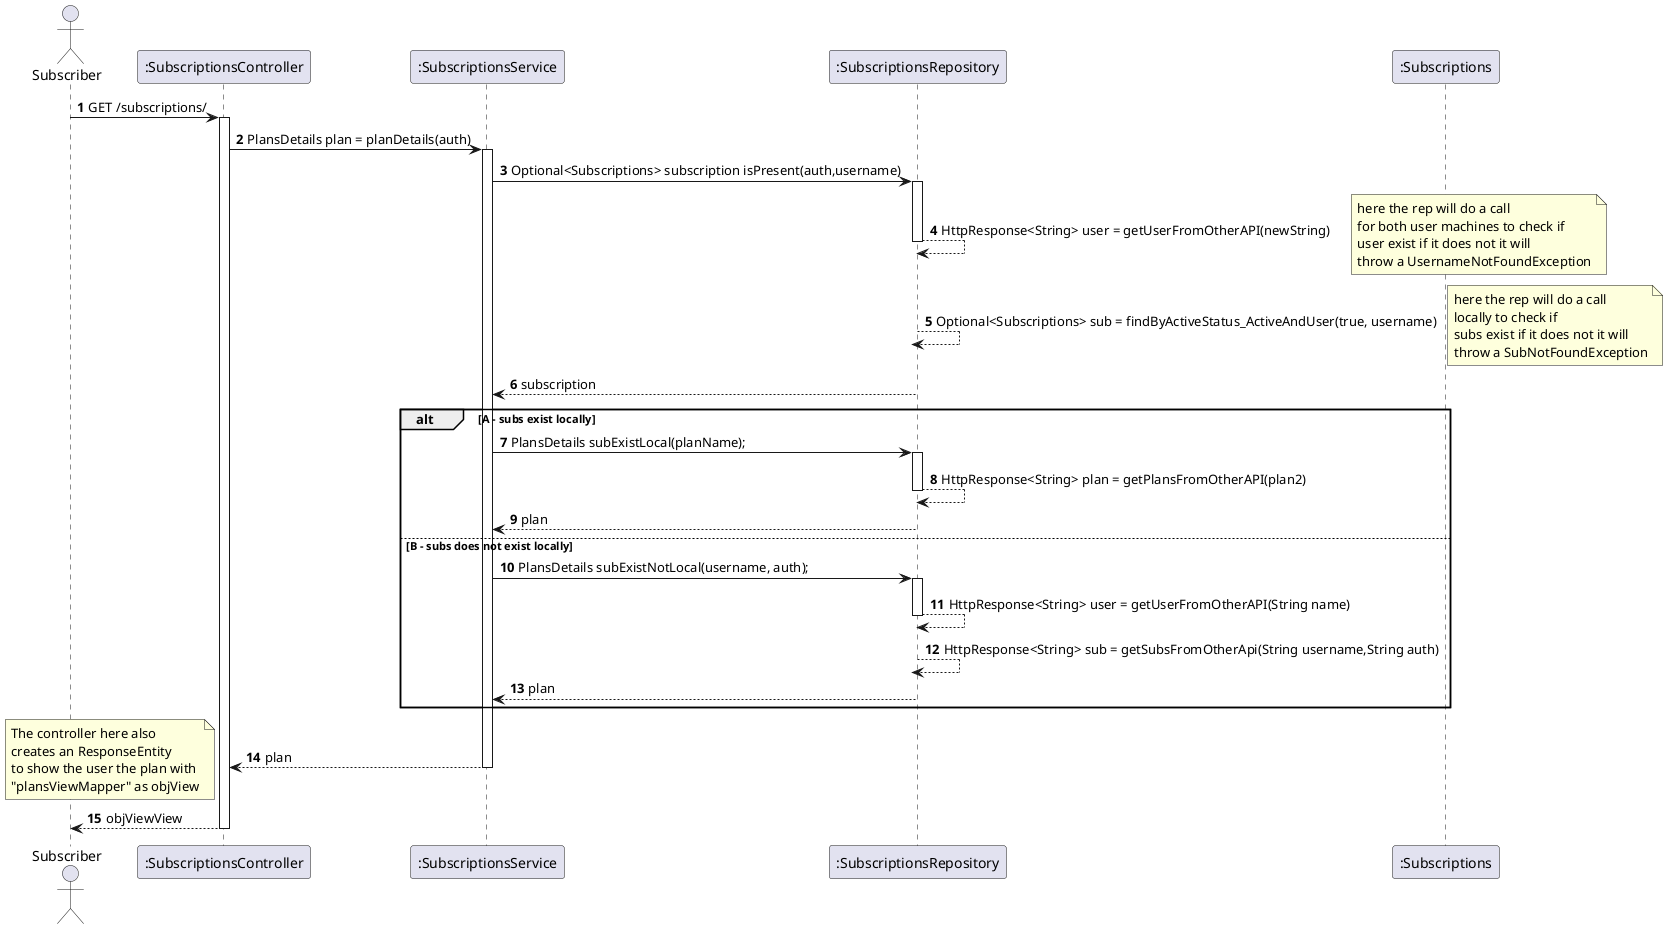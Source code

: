 @startuml
'https://plantuml.com/sequence-diagram
autoactivate on
autonumber


actor "Subscriber" as Ac
participant ":SubscriptionsController" as Ctrl
participant ":SubscriptionsService" as Serv
participant ":SubscriptionsRepository" as SubRepo
participant ":Subscriptions" as Sub

Ac -> Ctrl : GET /subscriptions/
Ctrl -> Serv : PlansDetails plan = planDetails(auth)

Serv -> SubRepo:Optional<Subscriptions> subscription isPresent(auth,username)
SubRepo --> SubRepo:  HttpResponse<String> user = getUserFromOtherAPI(newString)
note right
  here the rep will do a call
  for both user machines to check if
  user exist if it does not it will
  throw a UsernameNotFoundException
end note
SubRepo --> SubRepo: Optional<Subscriptions> sub = findByActiveStatus_ActiveAndUser(true, username)
note right
  here the rep will do a call
  locally to check if
  subs exist if it does not it will
  throw a SubNotFoundException
end note
SubRepo --> Serv: subscription


alt A - subs exist locally
Serv -> SubRepo:PlansDetails subExistLocal(planName);

SubRepo --> SubRepo :HttpResponse<String> plan = getPlansFromOtherAPI(plan2)
SubRepo --> Serv : plan
else B - subs does not exist locally

Serv -> SubRepo:PlansDetails subExistNotLocal(username, auth);

SubRepo --> SubRepo : HttpResponse<String> user = getUserFromOtherAPI(String name)
SubRepo --> SubRepo : HttpResponse<String> sub = getSubsFromOtherApi(String username,String auth)
SubRepo --> Serv : plan
end alt


Serv --> Ctrl: plan


note left
 The controller here also
 creates an ResponseEntity
 to show the user the plan with
 "plansViewMapper" as objView
end note
Ac <-- Ctrl : objViewView

@enduml
